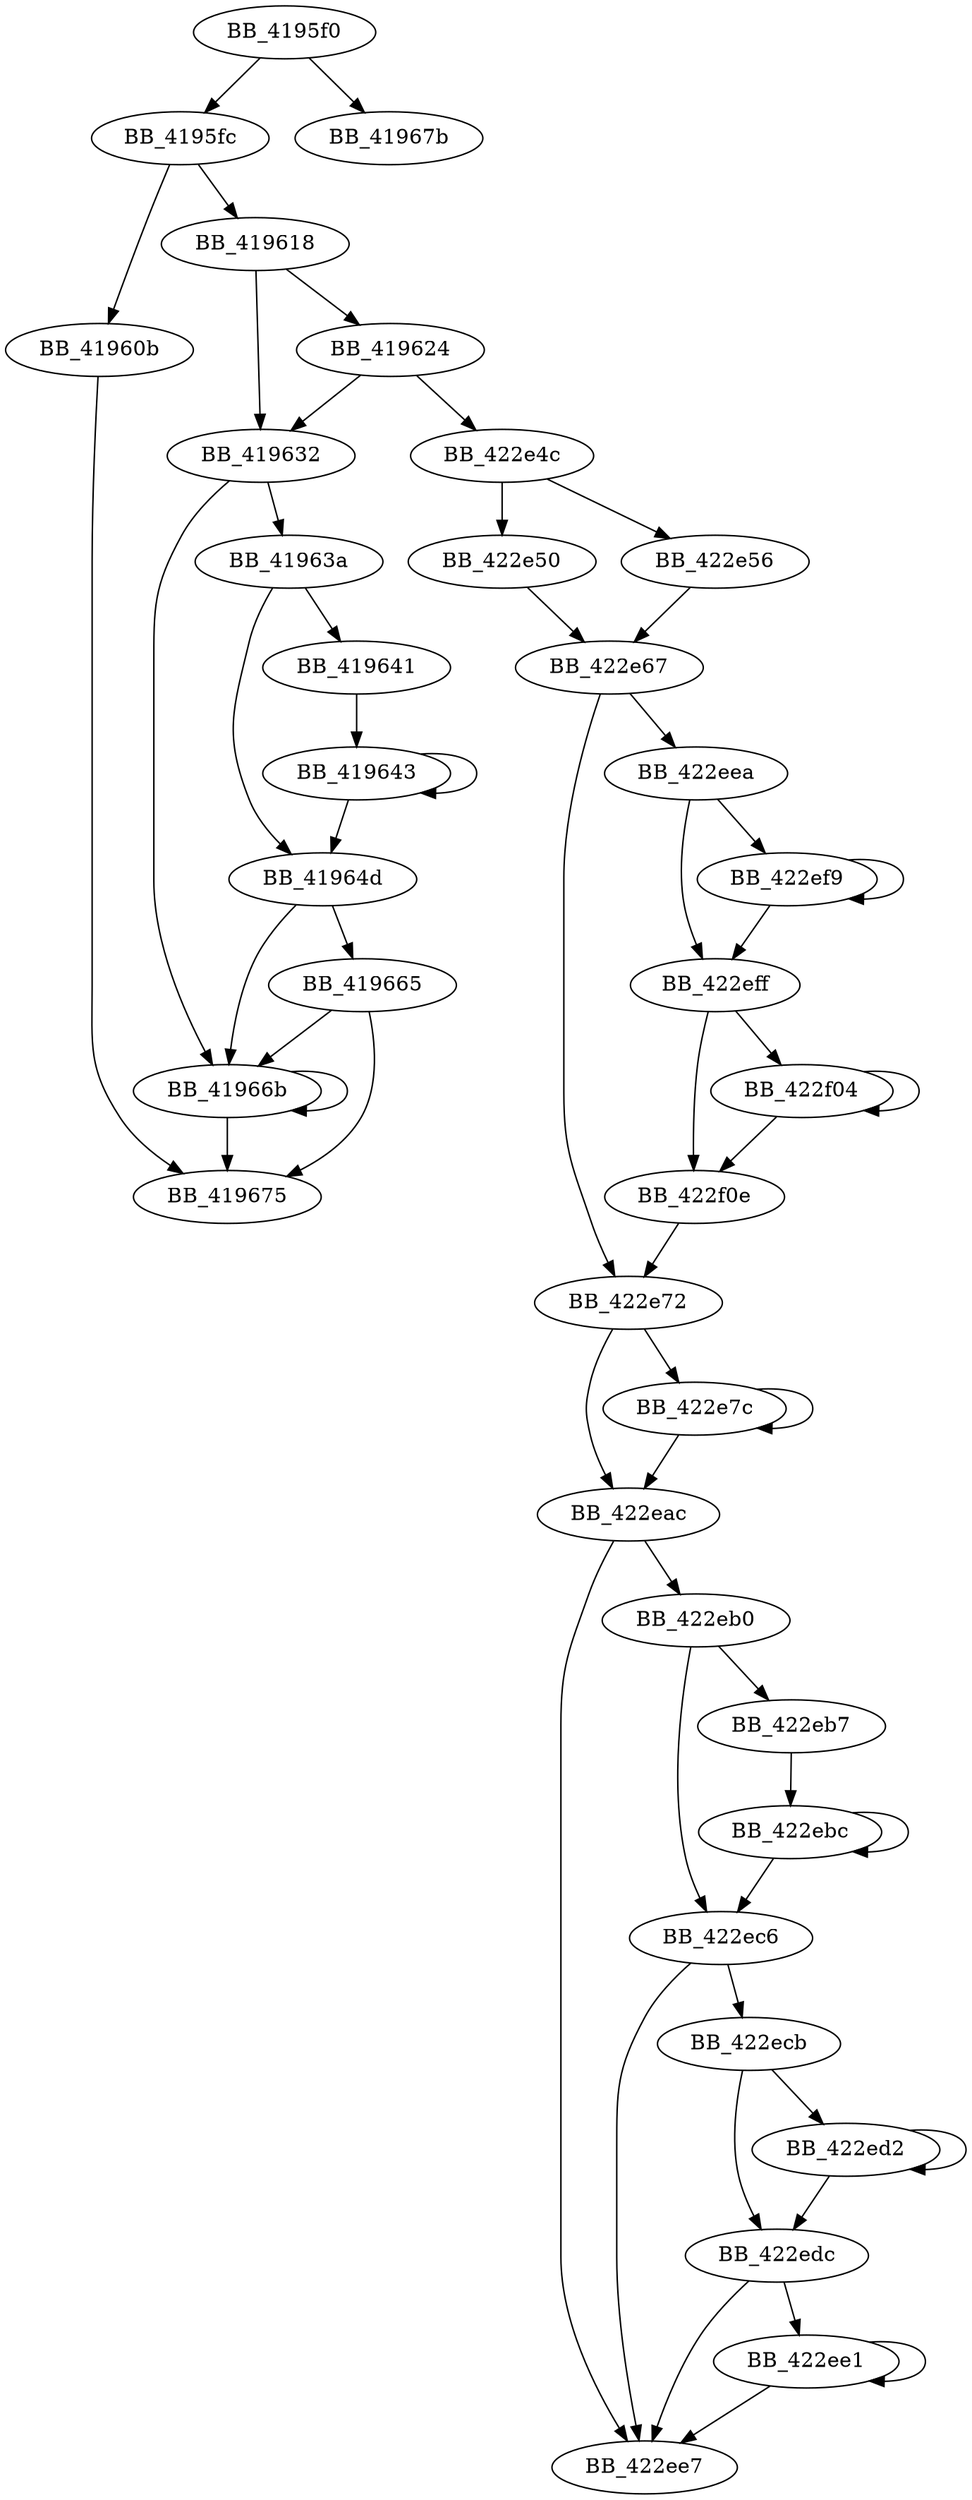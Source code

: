 DiGraph _memset{
BB_4195f0->BB_4195fc
BB_4195f0->BB_41967b
BB_4195fc->BB_41960b
BB_4195fc->BB_419618
BB_41960b->BB_419675
BB_419618->BB_419624
BB_419618->BB_419632
BB_419624->BB_419632
BB_419624->BB_422e4c
BB_419632->BB_41963a
BB_419632->BB_41966b
BB_41963a->BB_419641
BB_41963a->BB_41964d
BB_419641->BB_419643
BB_419643->BB_419643
BB_419643->BB_41964d
BB_41964d->BB_419665
BB_41964d->BB_41966b
BB_419665->BB_41966b
BB_419665->BB_419675
BB_41966b->BB_41966b
BB_41966b->BB_419675
BB_422e4c->BB_422e50
BB_422e4c->BB_422e56
BB_422e50->BB_422e67
BB_422e56->BB_422e67
BB_422e67->BB_422e72
BB_422e67->BB_422eea
BB_422e72->BB_422e7c
BB_422e72->BB_422eac
BB_422e7c->BB_422e7c
BB_422e7c->BB_422eac
BB_422eac->BB_422eb0
BB_422eac->BB_422ee7
BB_422eb0->BB_422eb7
BB_422eb0->BB_422ec6
BB_422eb7->BB_422ebc
BB_422ebc->BB_422ebc
BB_422ebc->BB_422ec6
BB_422ec6->BB_422ecb
BB_422ec6->BB_422ee7
BB_422ecb->BB_422ed2
BB_422ecb->BB_422edc
BB_422ed2->BB_422ed2
BB_422ed2->BB_422edc
BB_422edc->BB_422ee1
BB_422edc->BB_422ee7
BB_422ee1->BB_422ee1
BB_422ee1->BB_422ee7
BB_422eea->BB_422ef9
BB_422eea->BB_422eff
BB_422ef9->BB_422ef9
BB_422ef9->BB_422eff
BB_422eff->BB_422f04
BB_422eff->BB_422f0e
BB_422f04->BB_422f04
BB_422f04->BB_422f0e
BB_422f0e->BB_422e72
}
